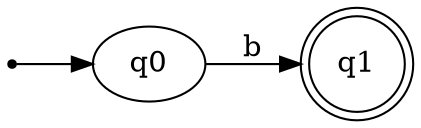digraph{
    rankdir=LR;
    inic[shape=point];

    inic->q0;

    q0->q1 [label="b"];

    q1[shape=doublecircle];
}
//State q0: {0}

//State q1: {1}
